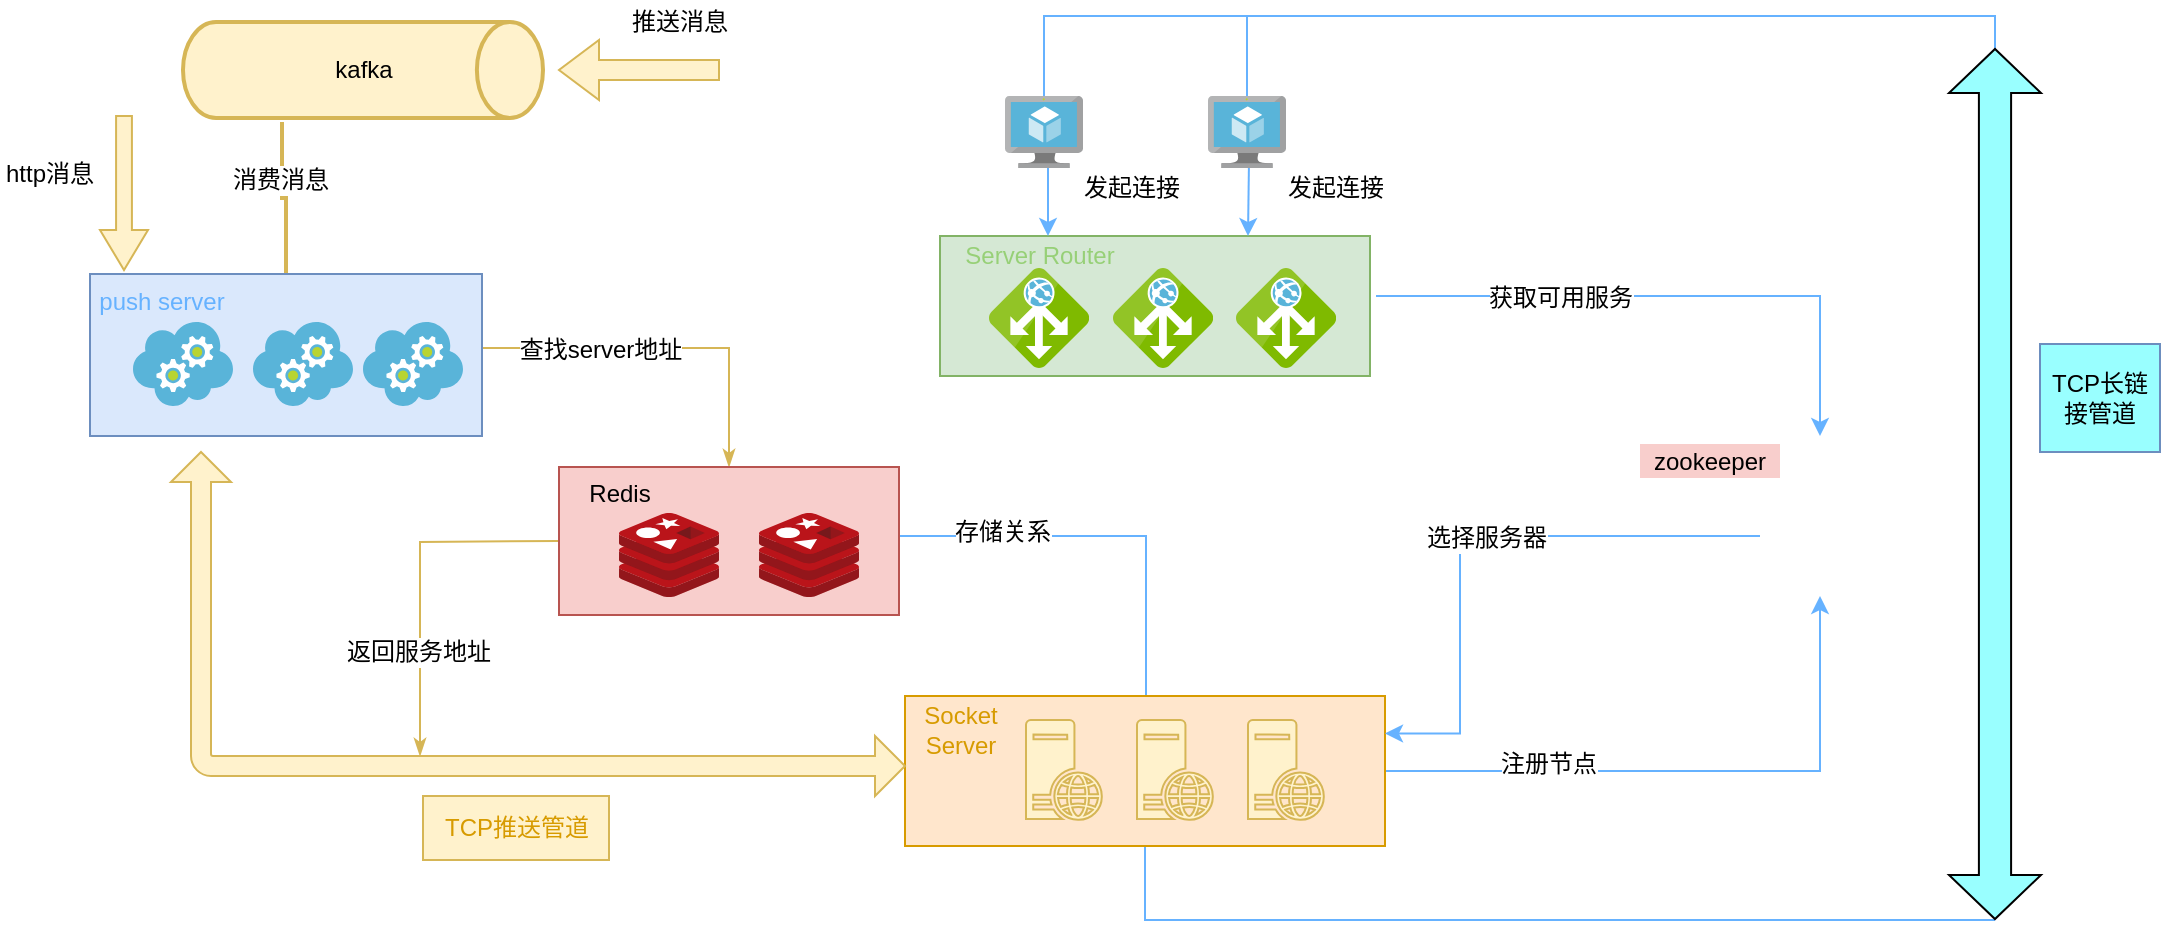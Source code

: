 <mxfile version="12.1.4" type="github" pages="1">
  <diagram id="vfMCX9l5Syy2avr2LAS5" name="Page-1">
    <mxGraphModel dx="1024" dy="644" grid="1" gridSize="10" guides="1" tooltips="1" connect="1" arrows="1" fold="1" page="1" pageScale="1" pageWidth="2339" pageHeight="3300" math="0" shadow="0">
      <root>
        <mxCell id="0"/>
        <mxCell id="1" parent="0"/>
        <mxCell id="5Sp0X7Y_yR77ZQIhQtab-1" style="edgeStyle=elbowEdgeStyle;rounded=0;orthogonalLoop=1;jettySize=auto;elbow=vertical;html=1;startArrow=none;startFill=0;endArrow=none;endFill=0;strokeColor=#d6b656;strokeWidth=2;fontColor=#66B2FF;fillColor=#fff2cc;" parent="1" source="5Sp0X7Y_yR77ZQIhQtab-5" edge="1">
          <mxGeometry relative="1" as="geometry">
            <mxPoint x="191" y="153" as="targetPoint"/>
          </mxGeometry>
        </mxCell>
        <mxCell id="5Sp0X7Y_yR77ZQIhQtab-2" value="消费消息" style="text;html=1;resizable=0;points=[];align=center;verticalAlign=middle;labelBackgroundColor=#ffffff;fontColor=#000000;" parent="5Sp0X7Y_yR77ZQIhQtab-1" vertex="1" connectable="0">
          <mxGeometry x="0.258" y="1" relative="1" as="geometry">
            <mxPoint as="offset"/>
          </mxGeometry>
        </mxCell>
        <mxCell id="5Sp0X7Y_yR77ZQIhQtab-3" style="edgeStyle=elbowEdgeStyle;rounded=0;orthogonalLoop=1;jettySize=auto;elbow=vertical;html=1;startArrow=none;startFill=0;endArrow=classicThin;endFill=1;strokeColor=#d6b656;strokeWidth=1;fontColor=#66B2FF;fillColor=#fff2cc;" parent="1" source="5Sp0X7Y_yR77ZQIhQtab-5" target="5Sp0X7Y_yR77ZQIhQtab-17" edge="1">
          <mxGeometry relative="1" as="geometry">
            <Array as="points">
              <mxPoint x="414.5" y="266"/>
              <mxPoint x="414.5" y="246"/>
            </Array>
          </mxGeometry>
        </mxCell>
        <mxCell id="5Sp0X7Y_yR77ZQIhQtab-4" value="查找server地址" style="text;html=1;resizable=0;points=[];align=center;verticalAlign=middle;labelBackgroundColor=#ffffff;fontColor=#000000;" parent="5Sp0X7Y_yR77ZQIhQtab-3" vertex="1" connectable="0">
          <mxGeometry x="-0.362" y="-1" relative="1" as="geometry">
            <mxPoint as="offset"/>
          </mxGeometry>
        </mxCell>
        <mxCell id="5Sp0X7Y_yR77ZQIhQtab-5" value="" style="rounded=0;whiteSpace=wrap;html=1;strokeColor=#6c8ebf;fillColor=#dae8fc;" parent="1" vertex="1">
          <mxGeometry x="95" y="229" width="196" height="81" as="geometry"/>
        </mxCell>
        <mxCell id="5Sp0X7Y_yR77ZQIhQtab-6" style="edgeStyle=orthogonalEdgeStyle;rounded=0;orthogonalLoop=1;jettySize=auto;html=1;startArrow=none;startFill=0;endArrow=classic;endFill=1;strokeColor=#66B2FF;fontColor=#B9E0A5;strokeWidth=1;fillColor=#dae8fc;" parent="1" source="5Sp0X7Y_yR77ZQIhQtab-11" edge="1">
          <mxGeometry relative="1" as="geometry">
            <mxPoint x="960" y="390" as="targetPoint"/>
            <Array as="points">
              <mxPoint x="960" y="478"/>
            </Array>
          </mxGeometry>
        </mxCell>
        <mxCell id="5Sp0X7Y_yR77ZQIhQtab-7" value="注册节点" style="text;html=1;resizable=0;points=[];align=center;verticalAlign=middle;labelBackgroundColor=#ffffff;fontColor=#000000;" parent="5Sp0X7Y_yR77ZQIhQtab-6" vertex="1" connectable="0">
          <mxGeometry x="-0.469" y="4" relative="1" as="geometry">
            <mxPoint as="offset"/>
          </mxGeometry>
        </mxCell>
        <mxCell id="5Sp0X7Y_yR77ZQIhQtab-8" style="edgeStyle=elbowEdgeStyle;rounded=0;orthogonalLoop=1;jettySize=auto;elbow=vertical;html=1;entryX=1;entryY=0.5;entryDx=0;entryDy=0;entryPerimeter=0;startArrow=none;startFill=0;endArrow=none;endFill=0;strokeColor=#66B2FF;strokeWidth=1;fontColor=#9AC7BF;" parent="1" source="5Sp0X7Y_yR77ZQIhQtab-11" target="5Sp0X7Y_yR77ZQIhQtab-44" edge="1">
          <mxGeometry relative="1" as="geometry">
            <Array as="points">
              <mxPoint x="860" y="552"/>
            </Array>
          </mxGeometry>
        </mxCell>
        <mxCell id="5Sp0X7Y_yR77ZQIhQtab-9" style="edgeStyle=elbowEdgeStyle;rounded=0;orthogonalLoop=1;jettySize=auto;elbow=vertical;html=1;startArrow=none;startFill=0;endArrow=none;endFill=0;strokeColor=#66B2FF;strokeWidth=1;fontColor=#66B2FF;entryX=1;entryY=0.5;entryDx=0;entryDy=0;" parent="1" source="5Sp0X7Y_yR77ZQIhQtab-11" target="5Sp0X7Y_yR77ZQIhQtab-17" edge="1">
          <mxGeometry relative="1" as="geometry">
            <mxPoint x="440" y="386" as="targetPoint"/>
            <Array as="points">
              <mxPoint x="623" y="360"/>
              <mxPoint x="623" y="370"/>
              <mxPoint x="623" y="400"/>
              <mxPoint x="550" y="370"/>
              <mxPoint x="530" y="386"/>
            </Array>
          </mxGeometry>
        </mxCell>
        <mxCell id="5Sp0X7Y_yR77ZQIhQtab-10" value="存储关系" style="text;html=1;resizable=0;points=[];align=center;verticalAlign=middle;labelBackgroundColor=#ffffff;fontColor=#000000;" parent="5Sp0X7Y_yR77ZQIhQtab-9" vertex="1" connectable="0">
          <mxGeometry x="0.478" y="-2" relative="1" as="geometry">
            <mxPoint as="offset"/>
          </mxGeometry>
        </mxCell>
        <mxCell id="5Sp0X7Y_yR77ZQIhQtab-11" value="" style="rounded=0;whiteSpace=wrap;html=1;fillColor=#ffe6cc;strokeColor=#d79b00;" parent="1" vertex="1">
          <mxGeometry x="502.5" y="440" width="240" height="75" as="geometry"/>
        </mxCell>
        <mxCell id="5Sp0X7Y_yR77ZQIhQtab-12" style="edgeStyle=none;rounded=0;orthogonalLoop=1;jettySize=auto;html=1;strokeColor=#66B2FF;fontColor=#B9E0A5;strokeWidth=1;" parent="1" edge="1">
          <mxGeometry relative="1" as="geometry">
            <mxPoint x="960" y="310" as="targetPoint"/>
            <Array as="points">
              <mxPoint x="960" y="240"/>
            </Array>
            <mxPoint x="738" y="240" as="sourcePoint"/>
          </mxGeometry>
        </mxCell>
        <mxCell id="5Sp0X7Y_yR77ZQIhQtab-13" value="&lt;font&gt;获取可用服务&lt;/font&gt;" style="text;html=1;resizable=0;points=[];align=center;verticalAlign=middle;labelBackgroundColor=#ffffff;fontColor=#000000;" parent="5Sp0X7Y_yR77ZQIhQtab-12" vertex="1" connectable="0">
          <mxGeometry x="-0.374" y="-1" relative="1" as="geometry">
            <mxPoint as="offset"/>
          </mxGeometry>
        </mxCell>
        <mxCell id="5Sp0X7Y_yR77ZQIhQtab-14" value="" style="rounded=0;whiteSpace=wrap;html=1;fillColor=#d5e8d4;strokeColor=#82b366;" parent="1" vertex="1">
          <mxGeometry x="520" y="210" width="215" height="70" as="geometry"/>
        </mxCell>
        <mxCell id="5Sp0X7Y_yR77ZQIhQtab-15" style="edgeStyle=elbowEdgeStyle;rounded=0;orthogonalLoop=1;jettySize=auto;elbow=vertical;html=1;exitX=0;exitY=0.5;exitDx=0;exitDy=0;startArrow=none;startFill=0;endArrow=classicThin;endFill=1;strokeColor=#d6b656;strokeWidth=1;fontColor=#66B2FF;fillColor=#fff2cc;" parent="1" source="5Sp0X7Y_yR77ZQIhQtab-17" edge="1">
          <mxGeometry relative="1" as="geometry">
            <mxPoint x="260" y="470" as="targetPoint"/>
            <Array as="points">
              <mxPoint x="260" y="363"/>
            </Array>
          </mxGeometry>
        </mxCell>
        <mxCell id="5Sp0X7Y_yR77ZQIhQtab-16" value="返回服务地址" style="text;html=1;resizable=0;points=[];align=center;verticalAlign=middle;labelBackgroundColor=#ffffff;fontColor=#000000;" parent="5Sp0X7Y_yR77ZQIhQtab-15" vertex="1" connectable="0">
          <mxGeometry x="0.404" y="-1" relative="1" as="geometry">
            <mxPoint as="offset"/>
          </mxGeometry>
        </mxCell>
        <mxCell id="5Sp0X7Y_yR77ZQIhQtab-17" value="" style="rounded=0;whiteSpace=wrap;html=1;fillColor=#f8cecc;strokeColor=#b85450;" parent="1" vertex="1">
          <mxGeometry x="329.5" y="325.5" width="170" height="74" as="geometry"/>
        </mxCell>
        <mxCell id="5Sp0X7Y_yR77ZQIhQtab-18" value="" style="aspect=fixed;html=1;points=[];align=center;image;fontSize=12;image=img/lib/mscae/Cache_Redis_Product.svg;" parent="1" vertex="1">
          <mxGeometry x="359.5" y="348.5" width="50" height="42" as="geometry"/>
        </mxCell>
        <mxCell id="5Sp0X7Y_yR77ZQIhQtab-19" value="" style="aspect=fixed;html=1;points=[];align=center;image;fontSize=12;image=img/lib/mscae/Cache_Redis_Product.svg;" parent="1" vertex="1">
          <mxGeometry x="429.5" y="348.5" width="50" height="42" as="geometry"/>
        </mxCell>
        <mxCell id="5Sp0X7Y_yR77ZQIhQtab-20" value="Redis" style="text;html=1;strokeColor=none;fillColor=none;align=center;verticalAlign=middle;whiteSpace=wrap;rounded=0;" parent="1" vertex="1">
          <mxGeometry x="339.5" y="328.5" width="40" height="20" as="geometry"/>
        </mxCell>
        <mxCell id="5Sp0X7Y_yR77ZQIhQtab-21" value="Server Router" style="text;html=1;strokeColor=none;fillColor=none;align=center;verticalAlign=middle;whiteSpace=wrap;rounded=0;fontColor=#97D077;" parent="1" vertex="1">
          <mxGeometry x="529.5" y="210" width="80" height="20" as="geometry"/>
        </mxCell>
        <mxCell id="5Sp0X7Y_yR77ZQIhQtab-22" value="" style="endArrow=classic;html=1;fontColor=#97D077;entryX=0.5;entryY=0;entryDx=0;entryDy=0;fillColor=#fff2cc;strokeColor=#66B2FF;strokeWidth=1;" parent="1" edge="1">
          <mxGeometry width="50" height="50" relative="1" as="geometry">
            <mxPoint x="574" y="170" as="sourcePoint"/>
            <mxPoint x="574" y="210" as="targetPoint"/>
          </mxGeometry>
        </mxCell>
        <mxCell id="5Sp0X7Y_yR77ZQIhQtab-23" value="" style="endArrow=classic;html=1;fontColor=#B9E0A5;entryX=0.5;entryY=0;entryDx=0;entryDy=0;fillColor=#fff2cc;strokeColor=#66B2FF;strokeWidth=1;" parent="1" edge="1">
          <mxGeometry width="50" height="50" relative="1" as="geometry">
            <mxPoint x="674.5" y="172" as="sourcePoint"/>
            <mxPoint x="674" y="210" as="targetPoint"/>
          </mxGeometry>
        </mxCell>
        <mxCell id="5Sp0X7Y_yR77ZQIhQtab-24" value="" style="aspect=fixed;pointerEvents=1;shadow=0;dashed=0;html=1;strokeColor=#d6b656;labelPosition=center;verticalLabelPosition=bottom;verticalAlign=top;align=center;fillColor=#fff2cc;shape=mxgraph.mscae.enterprise.web_server;" parent="1" vertex="1">
          <mxGeometry x="563" y="452" width="38" height="50" as="geometry"/>
        </mxCell>
        <mxCell id="5Sp0X7Y_yR77ZQIhQtab-25" value="" style="aspect=fixed;pointerEvents=1;shadow=0;dashed=0;html=1;strokeColor=#d6b656;labelPosition=center;verticalLabelPosition=bottom;verticalAlign=top;align=center;fillColor=#fff2cc;shape=mxgraph.mscae.enterprise.web_server;" parent="1" vertex="1">
          <mxGeometry x="618.5" y="452" width="38" height="50" as="geometry"/>
        </mxCell>
        <mxCell id="5Sp0X7Y_yR77ZQIhQtab-26" value="" style="aspect=fixed;pointerEvents=1;shadow=0;dashed=0;html=1;strokeColor=#d6b656;labelPosition=center;verticalLabelPosition=bottom;verticalAlign=top;align=center;fillColor=#fff2cc;shape=mxgraph.mscae.enterprise.web_server;" parent="1" vertex="1">
          <mxGeometry x="674" y="452" width="38" height="50" as="geometry"/>
        </mxCell>
        <mxCell id="5Sp0X7Y_yR77ZQIhQtab-27" value="Socket&lt;br&gt;Server" style="text;html=1;strokeColor=none;fillColor=none;align=center;verticalAlign=middle;whiteSpace=wrap;rounded=0;fontColor=#D79B00;" parent="1" vertex="1">
          <mxGeometry x="507.5" y="442" width="45" height="30" as="geometry"/>
        </mxCell>
        <mxCell id="5Sp0X7Y_yR77ZQIhQtab-28" value="zookeeper" style="text;html=1;strokeColor=none;fillColor=#f8cecc;align=center;verticalAlign=middle;whiteSpace=wrap;rounded=0;" parent="1" vertex="1">
          <mxGeometry x="870" y="314" width="70" height="17" as="geometry"/>
        </mxCell>
        <mxCell id="5Sp0X7Y_yR77ZQIhQtab-29" style="edgeStyle=orthogonalEdgeStyle;rounded=0;orthogonalLoop=1;jettySize=auto;html=1;entryX=1;entryY=0.25;entryDx=0;entryDy=0;startArrow=none;startFill=0;endArrow=classic;endFill=1;strokeColor=#66B2FF;fontColor=#9AC7BF;strokeWidth=1;" parent="1" source="5Sp0X7Y_yR77ZQIhQtab-31" target="5Sp0X7Y_yR77ZQIhQtab-11" edge="1">
          <mxGeometry relative="1" as="geometry">
            <Array as="points">
              <mxPoint x="780" y="360"/>
              <mxPoint x="780" y="459"/>
            </Array>
          </mxGeometry>
        </mxCell>
        <mxCell id="5Sp0X7Y_yR77ZQIhQtab-30" value="选择服务器" style="text;html=1;resizable=0;points=[];align=center;verticalAlign=middle;labelBackgroundColor=#ffffff;fontColor=#000000;" parent="5Sp0X7Y_yR77ZQIhQtab-29" vertex="1" connectable="0">
          <mxGeometry x="-0.038" y="1" relative="1" as="geometry">
            <mxPoint as="offset"/>
          </mxGeometry>
        </mxCell>
        <mxCell id="5Sp0X7Y_yR77ZQIhQtab-31" value="" style="shape=image;imageAspect=0;aspect=fixed;verticalLabelPosition=bottom;verticalAlign=top;fillColor=#ffffff;fontColor=#B9E0A5;image=https://zookeeper.apache.org/images/zookeeper_small.gif;" parent="1" vertex="1">
          <mxGeometry x="930" y="316" width="49" height="70" as="geometry"/>
        </mxCell>
        <mxCell id="5Sp0X7Y_yR77ZQIhQtab-32" value="发起连接" style="text;html=1;strokeColor=none;fillColor=none;align=center;verticalAlign=middle;whiteSpace=wrap;rounded=0;fontColor=#000000;labelBackgroundColor=#ffffff;" parent="1" vertex="1">
          <mxGeometry x="684" y="176" width="68" height="20" as="geometry"/>
        </mxCell>
        <mxCell id="5Sp0X7Y_yR77ZQIhQtab-33" value="" style="aspect=fixed;html=1;points=[];align=center;image;fontSize=12;image=img/lib/mscae/Application_Gateway.svg;strokeColor=#000000;fillColor=#ffffff;" parent="1" vertex="1">
          <mxGeometry x="544.5" y="226" width="50" height="50" as="geometry"/>
        </mxCell>
        <mxCell id="5Sp0X7Y_yR77ZQIhQtab-34" value="" style="aspect=fixed;html=1;points=[];align=center;image;fontSize=12;image=img/lib/mscae/Application_Gateway.svg;strokeColor=#000000;fillColor=#ffffff;" parent="1" vertex="1">
          <mxGeometry x="606.5" y="226" width="50" height="50" as="geometry"/>
        </mxCell>
        <mxCell id="5Sp0X7Y_yR77ZQIhQtab-35" value="" style="aspect=fixed;html=1;points=[];align=center;image;fontSize=12;image=img/lib/mscae/Application_Gateway.svg;strokeColor=#000000;fillColor=#ffffff;" parent="1" vertex="1">
          <mxGeometry x="668" y="226" width="50" height="50" as="geometry"/>
        </mxCell>
        <mxCell id="4_p_f_oB2oGCED_HuFpa-1" style="edgeStyle=orthogonalEdgeStyle;rounded=0;orthogonalLoop=1;jettySize=auto;html=1;strokeColor=#66B2FF;endArrow=none;endFill=0;entryX=0;entryY=0.5;entryDx=0;entryDy=0;entryPerimeter=0;" parent="1" source="5Sp0X7Y_yR77ZQIhQtab-37" target="5Sp0X7Y_yR77ZQIhQtab-44" edge="1">
          <mxGeometry relative="1" as="geometry">
            <mxPoint x="1050" y="100" as="targetPoint"/>
            <Array as="points">
              <mxPoint x="572" y="100"/>
              <mxPoint x="1048" y="100"/>
            </Array>
          </mxGeometry>
        </mxCell>
        <mxCell id="5Sp0X7Y_yR77ZQIhQtab-37" value="" style="aspect=fixed;html=1;points=[];align=center;image;fontSize=12;image=img/lib/mscae/Virtual_Machine.svg;strokeColor=#000000;fillColor=#ffffff;" parent="1" vertex="1">
          <mxGeometry x="552.5" y="140" width="39" height="36" as="geometry"/>
        </mxCell>
        <mxCell id="4_p_f_oB2oGCED_HuFpa-3" style="edgeStyle=orthogonalEdgeStyle;rounded=0;orthogonalLoop=1;jettySize=auto;html=1;startArrow=none;startFill=0;endArrow=none;endFill=0;strokeColor=#66B2FF;" parent="1" source="5Sp0X7Y_yR77ZQIhQtab-39" edge="1">
          <mxGeometry relative="1" as="geometry">
            <mxPoint x="673.5" y="100" as="targetPoint"/>
          </mxGeometry>
        </mxCell>
        <mxCell id="5Sp0X7Y_yR77ZQIhQtab-39" value="" style="aspect=fixed;html=1;points=[];align=center;image;fontSize=12;image=img/lib/mscae/Virtual_Machine.svg;strokeColor=#000000;fillColor=#ffffff;" parent="1" vertex="1">
          <mxGeometry x="654" y="140" width="39" height="36" as="geometry"/>
        </mxCell>
        <mxCell id="5Sp0X7Y_yR77ZQIhQtab-40" value="kafka" style="strokeWidth=2;html=1;shape=mxgraph.flowchart.direct_data;whiteSpace=wrap;fillColor=#fff2cc;strokeColor=#d6b656;" parent="1" vertex="1">
          <mxGeometry x="141.5" y="103" width="180" height="48" as="geometry"/>
        </mxCell>
        <mxCell id="5Sp0X7Y_yR77ZQIhQtab-41" value="" style="html=1;shadow=0;dashed=0;align=center;verticalAlign=middle;shape=mxgraph.arrows2.arrow;dy=0.67;dx=20;notch=0;strokeColor=#d6b656;fillColor=#fff2cc;rotation=90;direction=south;" parent="1" vertex="1">
          <mxGeometry x="354.5" y="87" width="30" height="80" as="geometry"/>
        </mxCell>
        <mxCell id="5Sp0X7Y_yR77ZQIhQtab-42" value="TCP推送管道" style="text;html=1;strokeColor=#d6b656;fillColor=#fff2cc;align=center;verticalAlign=middle;whiteSpace=wrap;rounded=0;fontColor=#D79B00;" parent="1" vertex="1">
          <mxGeometry x="261.5" y="490" width="93" height="32" as="geometry"/>
        </mxCell>
        <mxCell id="5Sp0X7Y_yR77ZQIhQtab-43" value="&lt;font&gt;推送消息&lt;/font&gt;" style="text;html=1;strokeColor=none;fillColor=none;align=center;verticalAlign=middle;whiteSpace=wrap;rounded=0;fontColor=#000000;labelBackgroundColor=#ffffff;" parent="1" vertex="1">
          <mxGeometry x="364.5" y="93" width="50" height="20" as="geometry"/>
        </mxCell>
        <mxCell id="5Sp0X7Y_yR77ZQIhQtab-44" value="" style="html=1;shadow=0;dashed=0;align=center;verticalAlign=middle;shape=mxgraph.arrows2.twoWayArrow;dy=0.65;dx=22;strokeColor=#000000;fillColor=#99FFFF;fontColor=#9AC7BF;rotation=90;" parent="1" vertex="1">
          <mxGeometry x="830" y="311" width="435" height="46" as="geometry"/>
        </mxCell>
        <mxCell id="5Sp0X7Y_yR77ZQIhQtab-45" value="TCP长链接管道&lt;br&gt;" style="text;html=1;strokeColor=#6c8ebf;fillColor=#99FFFF;align=center;verticalAlign=middle;whiteSpace=wrap;rounded=0;" parent="1" vertex="1">
          <mxGeometry x="1070" y="264" width="60" height="54" as="geometry"/>
        </mxCell>
        <mxCell id="5Sp0X7Y_yR77ZQIhQtab-46" value="发起连接" style="text;html=1;strokeColor=none;fillColor=none;align=center;verticalAlign=middle;whiteSpace=wrap;rounded=0;fontColor=#000000;labelBackgroundColor=#ffffff;" parent="1" vertex="1">
          <mxGeometry x="582" y="176" width="68" height="20" as="geometry"/>
        </mxCell>
        <mxCell id="5Sp0X7Y_yR77ZQIhQtab-47" value="" style="aspect=fixed;html=1;points=[];align=center;image;fontSize=12;image=img/lib/mscae/Cloud_Services_Classic.svg;strokeColor=#000000;fillColor=none;imageBackground=none;" parent="1" vertex="1">
          <mxGeometry x="116.5" y="253" width="50" height="42" as="geometry"/>
        </mxCell>
        <mxCell id="5Sp0X7Y_yR77ZQIhQtab-48" value="" style="aspect=fixed;html=1;points=[];align=center;image;fontSize=12;image=img/lib/mscae/Cloud_Services_Classic.svg;strokeColor=#000000;fillColor=none;" parent="1" vertex="1">
          <mxGeometry x="176.5" y="253" width="50" height="42" as="geometry"/>
        </mxCell>
        <mxCell id="5Sp0X7Y_yR77ZQIhQtab-49" value="" style="aspect=fixed;html=1;points=[];align=center;image;fontSize=12;image=img/lib/mscae/Cloud_Services_Classic.svg;strokeColor=#000000;fillColor=none;" parent="1" vertex="1">
          <mxGeometry x="231.5" y="253" width="50" height="42" as="geometry"/>
        </mxCell>
        <mxCell id="5Sp0X7Y_yR77ZQIhQtab-50" value="push server" style="text;html=1;strokeColor=none;fillColor=none;align=center;verticalAlign=middle;whiteSpace=wrap;rounded=0;fontColor=#66B2FF;" parent="1" vertex="1">
          <mxGeometry x="94.5" y="233" width="72" height="20" as="geometry"/>
        </mxCell>
        <mxCell id="5Sp0X7Y_yR77ZQIhQtab-52" style="edgeStyle=elbowEdgeStyle;rounded=0;orthogonalLoop=1;jettySize=auto;elbow=vertical;html=1;exitX=0.5;exitY=0;exitDx=0;exitDy=0;startArrow=none;startFill=0;endArrow=none;endFill=0;strokeColor=#66B2FF;strokeWidth=2;fontColor=#FFD966;" parent="1" source="5Sp0X7Y_yR77ZQIhQtab-43" target="5Sp0X7Y_yR77ZQIhQtab-43" edge="1">
          <mxGeometry relative="1" as="geometry"/>
        </mxCell>
        <mxCell id="4_p_f_oB2oGCED_HuFpa-4" value="" style="html=1;shadow=0;dashed=0;align=center;verticalAlign=middle;shape=mxgraph.arrows2.bendDoubleArrow;dy=5;dx=15;arrowHead=30;rounded=1;labelBackgroundColor=#ffffff;fillColor=#FFF2CC;fontColor=#D79B00;direction=north;strokeColor=#D6B656;strokeWidth=1;" parent="1" vertex="1">
          <mxGeometry x="135.5" y="318" width="367" height="172" as="geometry"/>
        </mxCell>
        <mxCell id="4_p_f_oB2oGCED_HuFpa-5" value="" style="html=1;shadow=0;dashed=0;align=center;verticalAlign=middle;shape=mxgraph.arrows2.arrow;dy=0.67;dx=20;direction=south;notch=0;labelBackgroundColor=#ffffff;strokeColor=#D6B656;strokeWidth=1;fillColor=#FFF2CC;fontColor=#D79B00;" parent="1" vertex="1">
          <mxGeometry x="100" y="150" width="24" height="77" as="geometry"/>
        </mxCell>
        <mxCell id="4_p_f_oB2oGCED_HuFpa-8" value="http消息" style="text;html=1;strokeColor=none;fillColor=none;align=center;verticalAlign=middle;whiteSpace=wrap;rounded=0;labelBackgroundColor=#ffffff;fontColor=#000000;" parent="1" vertex="1">
          <mxGeometry x="50" y="169" width="50" height="20" as="geometry"/>
        </mxCell>
      </root>
    </mxGraphModel>
  </diagram>
</mxfile>
